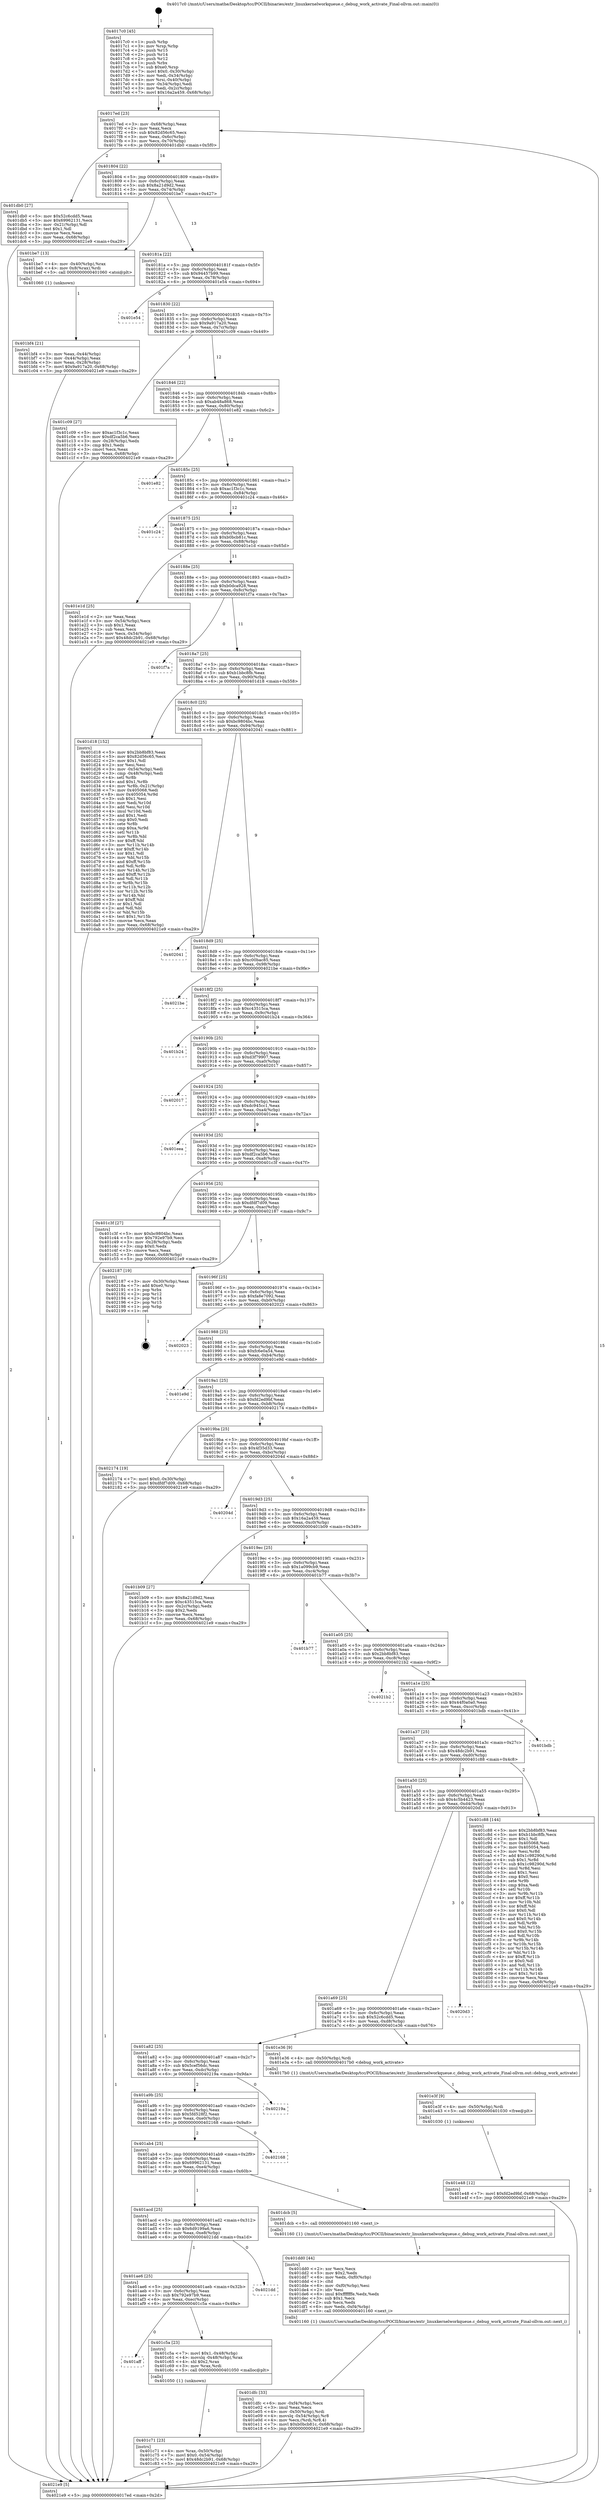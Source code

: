 digraph "0x4017c0" {
  label = "0x4017c0 (/mnt/c/Users/mathe/Desktop/tcc/POCII/binaries/extr_linuxkernelworkqueue.c_debug_work_activate_Final-ollvm.out::main(0))"
  labelloc = "t"
  node[shape=record]

  Entry [label="",width=0.3,height=0.3,shape=circle,fillcolor=black,style=filled]
  "0x4017ed" [label="{
     0x4017ed [23]\l
     | [instrs]\l
     &nbsp;&nbsp;0x4017ed \<+3\>: mov -0x68(%rbp),%eax\l
     &nbsp;&nbsp;0x4017f0 \<+2\>: mov %eax,%ecx\l
     &nbsp;&nbsp;0x4017f2 \<+6\>: sub $0x82d56c65,%ecx\l
     &nbsp;&nbsp;0x4017f8 \<+3\>: mov %eax,-0x6c(%rbp)\l
     &nbsp;&nbsp;0x4017fb \<+3\>: mov %ecx,-0x70(%rbp)\l
     &nbsp;&nbsp;0x4017fe \<+6\>: je 0000000000401db0 \<main+0x5f0\>\l
  }"]
  "0x401db0" [label="{
     0x401db0 [27]\l
     | [instrs]\l
     &nbsp;&nbsp;0x401db0 \<+5\>: mov $0x52c6cdd5,%eax\l
     &nbsp;&nbsp;0x401db5 \<+5\>: mov $0x69962131,%ecx\l
     &nbsp;&nbsp;0x401dba \<+3\>: mov -0x21(%rbp),%dl\l
     &nbsp;&nbsp;0x401dbd \<+3\>: test $0x1,%dl\l
     &nbsp;&nbsp;0x401dc0 \<+3\>: cmovne %ecx,%eax\l
     &nbsp;&nbsp;0x401dc3 \<+3\>: mov %eax,-0x68(%rbp)\l
     &nbsp;&nbsp;0x401dc6 \<+5\>: jmp 00000000004021e9 \<main+0xa29\>\l
  }"]
  "0x401804" [label="{
     0x401804 [22]\l
     | [instrs]\l
     &nbsp;&nbsp;0x401804 \<+5\>: jmp 0000000000401809 \<main+0x49\>\l
     &nbsp;&nbsp;0x401809 \<+3\>: mov -0x6c(%rbp),%eax\l
     &nbsp;&nbsp;0x40180c \<+5\>: sub $0x8a21d9d2,%eax\l
     &nbsp;&nbsp;0x401811 \<+3\>: mov %eax,-0x74(%rbp)\l
     &nbsp;&nbsp;0x401814 \<+6\>: je 0000000000401be7 \<main+0x427\>\l
  }"]
  Exit [label="",width=0.3,height=0.3,shape=circle,fillcolor=black,style=filled,peripheries=2]
  "0x401be7" [label="{
     0x401be7 [13]\l
     | [instrs]\l
     &nbsp;&nbsp;0x401be7 \<+4\>: mov -0x40(%rbp),%rax\l
     &nbsp;&nbsp;0x401beb \<+4\>: mov 0x8(%rax),%rdi\l
     &nbsp;&nbsp;0x401bef \<+5\>: call 0000000000401060 \<atoi@plt\>\l
     | [calls]\l
     &nbsp;&nbsp;0x401060 \{1\} (unknown)\l
  }"]
  "0x40181a" [label="{
     0x40181a [22]\l
     | [instrs]\l
     &nbsp;&nbsp;0x40181a \<+5\>: jmp 000000000040181f \<main+0x5f\>\l
     &nbsp;&nbsp;0x40181f \<+3\>: mov -0x6c(%rbp),%eax\l
     &nbsp;&nbsp;0x401822 \<+5\>: sub $0x94457b99,%eax\l
     &nbsp;&nbsp;0x401827 \<+3\>: mov %eax,-0x78(%rbp)\l
     &nbsp;&nbsp;0x40182a \<+6\>: je 0000000000401e54 \<main+0x694\>\l
  }"]
  "0x401e48" [label="{
     0x401e48 [12]\l
     | [instrs]\l
     &nbsp;&nbsp;0x401e48 \<+7\>: movl $0xfd2ed9bf,-0x68(%rbp)\l
     &nbsp;&nbsp;0x401e4f \<+5\>: jmp 00000000004021e9 \<main+0xa29\>\l
  }"]
  "0x401e54" [label="{
     0x401e54\l
  }", style=dashed]
  "0x401830" [label="{
     0x401830 [22]\l
     | [instrs]\l
     &nbsp;&nbsp;0x401830 \<+5\>: jmp 0000000000401835 \<main+0x75\>\l
     &nbsp;&nbsp;0x401835 \<+3\>: mov -0x6c(%rbp),%eax\l
     &nbsp;&nbsp;0x401838 \<+5\>: sub $0x9a917a20,%eax\l
     &nbsp;&nbsp;0x40183d \<+3\>: mov %eax,-0x7c(%rbp)\l
     &nbsp;&nbsp;0x401840 \<+6\>: je 0000000000401c09 \<main+0x449\>\l
  }"]
  "0x401e3f" [label="{
     0x401e3f [9]\l
     | [instrs]\l
     &nbsp;&nbsp;0x401e3f \<+4\>: mov -0x50(%rbp),%rdi\l
     &nbsp;&nbsp;0x401e43 \<+5\>: call 0000000000401030 \<free@plt\>\l
     | [calls]\l
     &nbsp;&nbsp;0x401030 \{1\} (unknown)\l
  }"]
  "0x401c09" [label="{
     0x401c09 [27]\l
     | [instrs]\l
     &nbsp;&nbsp;0x401c09 \<+5\>: mov $0xac1f3c1c,%eax\l
     &nbsp;&nbsp;0x401c0e \<+5\>: mov $0xdf2ca5b6,%ecx\l
     &nbsp;&nbsp;0x401c13 \<+3\>: mov -0x28(%rbp),%edx\l
     &nbsp;&nbsp;0x401c16 \<+3\>: cmp $0x1,%edx\l
     &nbsp;&nbsp;0x401c19 \<+3\>: cmovl %ecx,%eax\l
     &nbsp;&nbsp;0x401c1c \<+3\>: mov %eax,-0x68(%rbp)\l
     &nbsp;&nbsp;0x401c1f \<+5\>: jmp 00000000004021e9 \<main+0xa29\>\l
  }"]
  "0x401846" [label="{
     0x401846 [22]\l
     | [instrs]\l
     &nbsp;&nbsp;0x401846 \<+5\>: jmp 000000000040184b \<main+0x8b\>\l
     &nbsp;&nbsp;0x40184b \<+3\>: mov -0x6c(%rbp),%eax\l
     &nbsp;&nbsp;0x40184e \<+5\>: sub $0xab48a868,%eax\l
     &nbsp;&nbsp;0x401853 \<+3\>: mov %eax,-0x80(%rbp)\l
     &nbsp;&nbsp;0x401856 \<+6\>: je 0000000000401e82 \<main+0x6c2\>\l
  }"]
  "0x401dfc" [label="{
     0x401dfc [33]\l
     | [instrs]\l
     &nbsp;&nbsp;0x401dfc \<+6\>: mov -0xf4(%rbp),%ecx\l
     &nbsp;&nbsp;0x401e02 \<+3\>: imul %eax,%ecx\l
     &nbsp;&nbsp;0x401e05 \<+4\>: mov -0x50(%rbp),%rdi\l
     &nbsp;&nbsp;0x401e09 \<+4\>: movslq -0x54(%rbp),%r8\l
     &nbsp;&nbsp;0x401e0d \<+4\>: mov %ecx,(%rdi,%r8,4)\l
     &nbsp;&nbsp;0x401e11 \<+7\>: movl $0xb0bcb81c,-0x68(%rbp)\l
     &nbsp;&nbsp;0x401e18 \<+5\>: jmp 00000000004021e9 \<main+0xa29\>\l
  }"]
  "0x401e82" [label="{
     0x401e82\l
  }", style=dashed]
  "0x40185c" [label="{
     0x40185c [25]\l
     | [instrs]\l
     &nbsp;&nbsp;0x40185c \<+5\>: jmp 0000000000401861 \<main+0xa1\>\l
     &nbsp;&nbsp;0x401861 \<+3\>: mov -0x6c(%rbp),%eax\l
     &nbsp;&nbsp;0x401864 \<+5\>: sub $0xac1f3c1c,%eax\l
     &nbsp;&nbsp;0x401869 \<+6\>: mov %eax,-0x84(%rbp)\l
     &nbsp;&nbsp;0x40186f \<+6\>: je 0000000000401c24 \<main+0x464\>\l
  }"]
  "0x401dd0" [label="{
     0x401dd0 [44]\l
     | [instrs]\l
     &nbsp;&nbsp;0x401dd0 \<+2\>: xor %ecx,%ecx\l
     &nbsp;&nbsp;0x401dd2 \<+5\>: mov $0x2,%edx\l
     &nbsp;&nbsp;0x401dd7 \<+6\>: mov %edx,-0xf0(%rbp)\l
     &nbsp;&nbsp;0x401ddd \<+1\>: cltd\l
     &nbsp;&nbsp;0x401dde \<+6\>: mov -0xf0(%rbp),%esi\l
     &nbsp;&nbsp;0x401de4 \<+2\>: idiv %esi\l
     &nbsp;&nbsp;0x401de6 \<+6\>: imul $0xfffffffe,%edx,%edx\l
     &nbsp;&nbsp;0x401dec \<+3\>: sub $0x1,%ecx\l
     &nbsp;&nbsp;0x401def \<+2\>: sub %ecx,%edx\l
     &nbsp;&nbsp;0x401df1 \<+6\>: mov %edx,-0xf4(%rbp)\l
     &nbsp;&nbsp;0x401df7 \<+5\>: call 0000000000401160 \<next_i\>\l
     | [calls]\l
     &nbsp;&nbsp;0x401160 \{1\} (/mnt/c/Users/mathe/Desktop/tcc/POCII/binaries/extr_linuxkernelworkqueue.c_debug_work_activate_Final-ollvm.out::next_i)\l
  }"]
  "0x401c24" [label="{
     0x401c24\l
  }", style=dashed]
  "0x401875" [label="{
     0x401875 [25]\l
     | [instrs]\l
     &nbsp;&nbsp;0x401875 \<+5\>: jmp 000000000040187a \<main+0xba\>\l
     &nbsp;&nbsp;0x40187a \<+3\>: mov -0x6c(%rbp),%eax\l
     &nbsp;&nbsp;0x40187d \<+5\>: sub $0xb0bcb81c,%eax\l
     &nbsp;&nbsp;0x401882 \<+6\>: mov %eax,-0x88(%rbp)\l
     &nbsp;&nbsp;0x401888 \<+6\>: je 0000000000401e1d \<main+0x65d\>\l
  }"]
  "0x401c71" [label="{
     0x401c71 [23]\l
     | [instrs]\l
     &nbsp;&nbsp;0x401c71 \<+4\>: mov %rax,-0x50(%rbp)\l
     &nbsp;&nbsp;0x401c75 \<+7\>: movl $0x0,-0x54(%rbp)\l
     &nbsp;&nbsp;0x401c7c \<+7\>: movl $0x48dc2b91,-0x68(%rbp)\l
     &nbsp;&nbsp;0x401c83 \<+5\>: jmp 00000000004021e9 \<main+0xa29\>\l
  }"]
  "0x401e1d" [label="{
     0x401e1d [25]\l
     | [instrs]\l
     &nbsp;&nbsp;0x401e1d \<+2\>: xor %eax,%eax\l
     &nbsp;&nbsp;0x401e1f \<+3\>: mov -0x54(%rbp),%ecx\l
     &nbsp;&nbsp;0x401e22 \<+3\>: sub $0x1,%eax\l
     &nbsp;&nbsp;0x401e25 \<+2\>: sub %eax,%ecx\l
     &nbsp;&nbsp;0x401e27 \<+3\>: mov %ecx,-0x54(%rbp)\l
     &nbsp;&nbsp;0x401e2a \<+7\>: movl $0x48dc2b91,-0x68(%rbp)\l
     &nbsp;&nbsp;0x401e31 \<+5\>: jmp 00000000004021e9 \<main+0xa29\>\l
  }"]
  "0x40188e" [label="{
     0x40188e [25]\l
     | [instrs]\l
     &nbsp;&nbsp;0x40188e \<+5\>: jmp 0000000000401893 \<main+0xd3\>\l
     &nbsp;&nbsp;0x401893 \<+3\>: mov -0x6c(%rbp),%eax\l
     &nbsp;&nbsp;0x401896 \<+5\>: sub $0xb0dca928,%eax\l
     &nbsp;&nbsp;0x40189b \<+6\>: mov %eax,-0x8c(%rbp)\l
     &nbsp;&nbsp;0x4018a1 \<+6\>: je 0000000000401f7a \<main+0x7ba\>\l
  }"]
  "0x401aff" [label="{
     0x401aff\l
  }", style=dashed]
  "0x401f7a" [label="{
     0x401f7a\l
  }", style=dashed]
  "0x4018a7" [label="{
     0x4018a7 [25]\l
     | [instrs]\l
     &nbsp;&nbsp;0x4018a7 \<+5\>: jmp 00000000004018ac \<main+0xec\>\l
     &nbsp;&nbsp;0x4018ac \<+3\>: mov -0x6c(%rbp),%eax\l
     &nbsp;&nbsp;0x4018af \<+5\>: sub $0xb1bbc8fb,%eax\l
     &nbsp;&nbsp;0x4018b4 \<+6\>: mov %eax,-0x90(%rbp)\l
     &nbsp;&nbsp;0x4018ba \<+6\>: je 0000000000401d18 \<main+0x558\>\l
  }"]
  "0x401c5a" [label="{
     0x401c5a [23]\l
     | [instrs]\l
     &nbsp;&nbsp;0x401c5a \<+7\>: movl $0x1,-0x48(%rbp)\l
     &nbsp;&nbsp;0x401c61 \<+4\>: movslq -0x48(%rbp),%rax\l
     &nbsp;&nbsp;0x401c65 \<+4\>: shl $0x2,%rax\l
     &nbsp;&nbsp;0x401c69 \<+3\>: mov %rax,%rdi\l
     &nbsp;&nbsp;0x401c6c \<+5\>: call 0000000000401050 \<malloc@plt\>\l
     | [calls]\l
     &nbsp;&nbsp;0x401050 \{1\} (unknown)\l
  }"]
  "0x401d18" [label="{
     0x401d18 [152]\l
     | [instrs]\l
     &nbsp;&nbsp;0x401d18 \<+5\>: mov $0x2bb8bf83,%eax\l
     &nbsp;&nbsp;0x401d1d \<+5\>: mov $0x82d56c65,%ecx\l
     &nbsp;&nbsp;0x401d22 \<+2\>: mov $0x1,%dl\l
     &nbsp;&nbsp;0x401d24 \<+2\>: xor %esi,%esi\l
     &nbsp;&nbsp;0x401d26 \<+3\>: mov -0x54(%rbp),%edi\l
     &nbsp;&nbsp;0x401d29 \<+3\>: cmp -0x48(%rbp),%edi\l
     &nbsp;&nbsp;0x401d2c \<+4\>: setl %r8b\l
     &nbsp;&nbsp;0x401d30 \<+4\>: and $0x1,%r8b\l
     &nbsp;&nbsp;0x401d34 \<+4\>: mov %r8b,-0x21(%rbp)\l
     &nbsp;&nbsp;0x401d38 \<+7\>: mov 0x405068,%edi\l
     &nbsp;&nbsp;0x401d3f \<+8\>: mov 0x405054,%r9d\l
     &nbsp;&nbsp;0x401d47 \<+3\>: sub $0x1,%esi\l
     &nbsp;&nbsp;0x401d4a \<+3\>: mov %edi,%r10d\l
     &nbsp;&nbsp;0x401d4d \<+3\>: add %esi,%r10d\l
     &nbsp;&nbsp;0x401d50 \<+4\>: imul %r10d,%edi\l
     &nbsp;&nbsp;0x401d54 \<+3\>: and $0x1,%edi\l
     &nbsp;&nbsp;0x401d57 \<+3\>: cmp $0x0,%edi\l
     &nbsp;&nbsp;0x401d5a \<+4\>: sete %r8b\l
     &nbsp;&nbsp;0x401d5e \<+4\>: cmp $0xa,%r9d\l
     &nbsp;&nbsp;0x401d62 \<+4\>: setl %r11b\l
     &nbsp;&nbsp;0x401d66 \<+3\>: mov %r8b,%bl\l
     &nbsp;&nbsp;0x401d69 \<+3\>: xor $0xff,%bl\l
     &nbsp;&nbsp;0x401d6c \<+3\>: mov %r11b,%r14b\l
     &nbsp;&nbsp;0x401d6f \<+4\>: xor $0xff,%r14b\l
     &nbsp;&nbsp;0x401d73 \<+3\>: xor $0x1,%dl\l
     &nbsp;&nbsp;0x401d76 \<+3\>: mov %bl,%r15b\l
     &nbsp;&nbsp;0x401d79 \<+4\>: and $0xff,%r15b\l
     &nbsp;&nbsp;0x401d7d \<+3\>: and %dl,%r8b\l
     &nbsp;&nbsp;0x401d80 \<+3\>: mov %r14b,%r12b\l
     &nbsp;&nbsp;0x401d83 \<+4\>: and $0xff,%r12b\l
     &nbsp;&nbsp;0x401d87 \<+3\>: and %dl,%r11b\l
     &nbsp;&nbsp;0x401d8a \<+3\>: or %r8b,%r15b\l
     &nbsp;&nbsp;0x401d8d \<+3\>: or %r11b,%r12b\l
     &nbsp;&nbsp;0x401d90 \<+3\>: xor %r12b,%r15b\l
     &nbsp;&nbsp;0x401d93 \<+3\>: or %r14b,%bl\l
     &nbsp;&nbsp;0x401d96 \<+3\>: xor $0xff,%bl\l
     &nbsp;&nbsp;0x401d99 \<+3\>: or $0x1,%dl\l
     &nbsp;&nbsp;0x401d9c \<+2\>: and %dl,%bl\l
     &nbsp;&nbsp;0x401d9e \<+3\>: or %bl,%r15b\l
     &nbsp;&nbsp;0x401da1 \<+4\>: test $0x1,%r15b\l
     &nbsp;&nbsp;0x401da5 \<+3\>: cmovne %ecx,%eax\l
     &nbsp;&nbsp;0x401da8 \<+3\>: mov %eax,-0x68(%rbp)\l
     &nbsp;&nbsp;0x401dab \<+5\>: jmp 00000000004021e9 \<main+0xa29\>\l
  }"]
  "0x4018c0" [label="{
     0x4018c0 [25]\l
     | [instrs]\l
     &nbsp;&nbsp;0x4018c0 \<+5\>: jmp 00000000004018c5 \<main+0x105\>\l
     &nbsp;&nbsp;0x4018c5 \<+3\>: mov -0x6c(%rbp),%eax\l
     &nbsp;&nbsp;0x4018c8 \<+5\>: sub $0xbc9804bc,%eax\l
     &nbsp;&nbsp;0x4018cd \<+6\>: mov %eax,-0x94(%rbp)\l
     &nbsp;&nbsp;0x4018d3 \<+6\>: je 0000000000402041 \<main+0x881\>\l
  }"]
  "0x401ae6" [label="{
     0x401ae6 [25]\l
     | [instrs]\l
     &nbsp;&nbsp;0x401ae6 \<+5\>: jmp 0000000000401aeb \<main+0x32b\>\l
     &nbsp;&nbsp;0x401aeb \<+3\>: mov -0x6c(%rbp),%eax\l
     &nbsp;&nbsp;0x401aee \<+5\>: sub $0x792e97b9,%eax\l
     &nbsp;&nbsp;0x401af3 \<+6\>: mov %eax,-0xec(%rbp)\l
     &nbsp;&nbsp;0x401af9 \<+6\>: je 0000000000401c5a \<main+0x49a\>\l
  }"]
  "0x402041" [label="{
     0x402041\l
  }", style=dashed]
  "0x4018d9" [label="{
     0x4018d9 [25]\l
     | [instrs]\l
     &nbsp;&nbsp;0x4018d9 \<+5\>: jmp 00000000004018de \<main+0x11e\>\l
     &nbsp;&nbsp;0x4018de \<+3\>: mov -0x6c(%rbp),%eax\l
     &nbsp;&nbsp;0x4018e1 \<+5\>: sub $0xc00bac85,%eax\l
     &nbsp;&nbsp;0x4018e6 \<+6\>: mov %eax,-0x98(%rbp)\l
     &nbsp;&nbsp;0x4018ec \<+6\>: je 00000000004021be \<main+0x9fe\>\l
  }"]
  "0x4021dd" [label="{
     0x4021dd\l
  }", style=dashed]
  "0x4021be" [label="{
     0x4021be\l
  }", style=dashed]
  "0x4018f2" [label="{
     0x4018f2 [25]\l
     | [instrs]\l
     &nbsp;&nbsp;0x4018f2 \<+5\>: jmp 00000000004018f7 \<main+0x137\>\l
     &nbsp;&nbsp;0x4018f7 \<+3\>: mov -0x6c(%rbp),%eax\l
     &nbsp;&nbsp;0x4018fa \<+5\>: sub $0xc43515ca,%eax\l
     &nbsp;&nbsp;0x4018ff \<+6\>: mov %eax,-0x9c(%rbp)\l
     &nbsp;&nbsp;0x401905 \<+6\>: je 0000000000401b24 \<main+0x364\>\l
  }"]
  "0x401acd" [label="{
     0x401acd [25]\l
     | [instrs]\l
     &nbsp;&nbsp;0x401acd \<+5\>: jmp 0000000000401ad2 \<main+0x312\>\l
     &nbsp;&nbsp;0x401ad2 \<+3\>: mov -0x6c(%rbp),%eax\l
     &nbsp;&nbsp;0x401ad5 \<+5\>: sub $0x6d9199a6,%eax\l
     &nbsp;&nbsp;0x401ada \<+6\>: mov %eax,-0xe8(%rbp)\l
     &nbsp;&nbsp;0x401ae0 \<+6\>: je 00000000004021dd \<main+0xa1d\>\l
  }"]
  "0x401b24" [label="{
     0x401b24\l
  }", style=dashed]
  "0x40190b" [label="{
     0x40190b [25]\l
     | [instrs]\l
     &nbsp;&nbsp;0x40190b \<+5\>: jmp 0000000000401910 \<main+0x150\>\l
     &nbsp;&nbsp;0x401910 \<+3\>: mov -0x6c(%rbp),%eax\l
     &nbsp;&nbsp;0x401913 \<+5\>: sub $0xd3f79907,%eax\l
     &nbsp;&nbsp;0x401918 \<+6\>: mov %eax,-0xa0(%rbp)\l
     &nbsp;&nbsp;0x40191e \<+6\>: je 0000000000402017 \<main+0x857\>\l
  }"]
  "0x401dcb" [label="{
     0x401dcb [5]\l
     | [instrs]\l
     &nbsp;&nbsp;0x401dcb \<+5\>: call 0000000000401160 \<next_i\>\l
     | [calls]\l
     &nbsp;&nbsp;0x401160 \{1\} (/mnt/c/Users/mathe/Desktop/tcc/POCII/binaries/extr_linuxkernelworkqueue.c_debug_work_activate_Final-ollvm.out::next_i)\l
  }"]
  "0x402017" [label="{
     0x402017\l
  }", style=dashed]
  "0x401924" [label="{
     0x401924 [25]\l
     | [instrs]\l
     &nbsp;&nbsp;0x401924 \<+5\>: jmp 0000000000401929 \<main+0x169\>\l
     &nbsp;&nbsp;0x401929 \<+3\>: mov -0x6c(%rbp),%eax\l
     &nbsp;&nbsp;0x40192c \<+5\>: sub $0xdc945cc1,%eax\l
     &nbsp;&nbsp;0x401931 \<+6\>: mov %eax,-0xa4(%rbp)\l
     &nbsp;&nbsp;0x401937 \<+6\>: je 0000000000401eea \<main+0x72a\>\l
  }"]
  "0x401ab4" [label="{
     0x401ab4 [25]\l
     | [instrs]\l
     &nbsp;&nbsp;0x401ab4 \<+5\>: jmp 0000000000401ab9 \<main+0x2f9\>\l
     &nbsp;&nbsp;0x401ab9 \<+3\>: mov -0x6c(%rbp),%eax\l
     &nbsp;&nbsp;0x401abc \<+5\>: sub $0x69962131,%eax\l
     &nbsp;&nbsp;0x401ac1 \<+6\>: mov %eax,-0xe4(%rbp)\l
     &nbsp;&nbsp;0x401ac7 \<+6\>: je 0000000000401dcb \<main+0x60b\>\l
  }"]
  "0x401eea" [label="{
     0x401eea\l
  }", style=dashed]
  "0x40193d" [label="{
     0x40193d [25]\l
     | [instrs]\l
     &nbsp;&nbsp;0x40193d \<+5\>: jmp 0000000000401942 \<main+0x182\>\l
     &nbsp;&nbsp;0x401942 \<+3\>: mov -0x6c(%rbp),%eax\l
     &nbsp;&nbsp;0x401945 \<+5\>: sub $0xdf2ca5b6,%eax\l
     &nbsp;&nbsp;0x40194a \<+6\>: mov %eax,-0xa8(%rbp)\l
     &nbsp;&nbsp;0x401950 \<+6\>: je 0000000000401c3f \<main+0x47f\>\l
  }"]
  "0x402168" [label="{
     0x402168\l
  }", style=dashed]
  "0x401c3f" [label="{
     0x401c3f [27]\l
     | [instrs]\l
     &nbsp;&nbsp;0x401c3f \<+5\>: mov $0xbc9804bc,%eax\l
     &nbsp;&nbsp;0x401c44 \<+5\>: mov $0x792e97b9,%ecx\l
     &nbsp;&nbsp;0x401c49 \<+3\>: mov -0x28(%rbp),%edx\l
     &nbsp;&nbsp;0x401c4c \<+3\>: cmp $0x0,%edx\l
     &nbsp;&nbsp;0x401c4f \<+3\>: cmove %ecx,%eax\l
     &nbsp;&nbsp;0x401c52 \<+3\>: mov %eax,-0x68(%rbp)\l
     &nbsp;&nbsp;0x401c55 \<+5\>: jmp 00000000004021e9 \<main+0xa29\>\l
  }"]
  "0x401956" [label="{
     0x401956 [25]\l
     | [instrs]\l
     &nbsp;&nbsp;0x401956 \<+5\>: jmp 000000000040195b \<main+0x19b\>\l
     &nbsp;&nbsp;0x40195b \<+3\>: mov -0x6c(%rbp),%eax\l
     &nbsp;&nbsp;0x40195e \<+5\>: sub $0xdfdf7d09,%eax\l
     &nbsp;&nbsp;0x401963 \<+6\>: mov %eax,-0xac(%rbp)\l
     &nbsp;&nbsp;0x401969 \<+6\>: je 0000000000402187 \<main+0x9c7\>\l
  }"]
  "0x401a9b" [label="{
     0x401a9b [25]\l
     | [instrs]\l
     &nbsp;&nbsp;0x401a9b \<+5\>: jmp 0000000000401aa0 \<main+0x2e0\>\l
     &nbsp;&nbsp;0x401aa0 \<+3\>: mov -0x6c(%rbp),%eax\l
     &nbsp;&nbsp;0x401aa3 \<+5\>: sub $0x5fd528f2,%eax\l
     &nbsp;&nbsp;0x401aa8 \<+6\>: mov %eax,-0xe0(%rbp)\l
     &nbsp;&nbsp;0x401aae \<+6\>: je 0000000000402168 \<main+0x9a8\>\l
  }"]
  "0x402187" [label="{
     0x402187 [19]\l
     | [instrs]\l
     &nbsp;&nbsp;0x402187 \<+3\>: mov -0x30(%rbp),%eax\l
     &nbsp;&nbsp;0x40218a \<+7\>: add $0xe0,%rsp\l
     &nbsp;&nbsp;0x402191 \<+1\>: pop %rbx\l
     &nbsp;&nbsp;0x402192 \<+2\>: pop %r12\l
     &nbsp;&nbsp;0x402194 \<+2\>: pop %r14\l
     &nbsp;&nbsp;0x402196 \<+2\>: pop %r15\l
     &nbsp;&nbsp;0x402198 \<+1\>: pop %rbp\l
     &nbsp;&nbsp;0x402199 \<+1\>: ret\l
  }"]
  "0x40196f" [label="{
     0x40196f [25]\l
     | [instrs]\l
     &nbsp;&nbsp;0x40196f \<+5\>: jmp 0000000000401974 \<main+0x1b4\>\l
     &nbsp;&nbsp;0x401974 \<+3\>: mov -0x6c(%rbp),%eax\l
     &nbsp;&nbsp;0x401977 \<+5\>: sub $0xfa8e7092,%eax\l
     &nbsp;&nbsp;0x40197c \<+6\>: mov %eax,-0xb0(%rbp)\l
     &nbsp;&nbsp;0x401982 \<+6\>: je 0000000000402023 \<main+0x863\>\l
  }"]
  "0x40219a" [label="{
     0x40219a\l
  }", style=dashed]
  "0x402023" [label="{
     0x402023\l
  }", style=dashed]
  "0x401988" [label="{
     0x401988 [25]\l
     | [instrs]\l
     &nbsp;&nbsp;0x401988 \<+5\>: jmp 000000000040198d \<main+0x1cd\>\l
     &nbsp;&nbsp;0x40198d \<+3\>: mov -0x6c(%rbp),%eax\l
     &nbsp;&nbsp;0x401990 \<+5\>: sub $0xfc6e0a54,%eax\l
     &nbsp;&nbsp;0x401995 \<+6\>: mov %eax,-0xb4(%rbp)\l
     &nbsp;&nbsp;0x40199b \<+6\>: je 0000000000401e9d \<main+0x6dd\>\l
  }"]
  "0x401a82" [label="{
     0x401a82 [25]\l
     | [instrs]\l
     &nbsp;&nbsp;0x401a82 \<+5\>: jmp 0000000000401a87 \<main+0x2c7\>\l
     &nbsp;&nbsp;0x401a87 \<+3\>: mov -0x6c(%rbp),%eax\l
     &nbsp;&nbsp;0x401a8a \<+5\>: sub $0x5cef56dc,%eax\l
     &nbsp;&nbsp;0x401a8f \<+6\>: mov %eax,-0xdc(%rbp)\l
     &nbsp;&nbsp;0x401a95 \<+6\>: je 000000000040219a \<main+0x9da\>\l
  }"]
  "0x401e9d" [label="{
     0x401e9d\l
  }", style=dashed]
  "0x4019a1" [label="{
     0x4019a1 [25]\l
     | [instrs]\l
     &nbsp;&nbsp;0x4019a1 \<+5\>: jmp 00000000004019a6 \<main+0x1e6\>\l
     &nbsp;&nbsp;0x4019a6 \<+3\>: mov -0x6c(%rbp),%eax\l
     &nbsp;&nbsp;0x4019a9 \<+5\>: sub $0xfd2ed9bf,%eax\l
     &nbsp;&nbsp;0x4019ae \<+6\>: mov %eax,-0xb8(%rbp)\l
     &nbsp;&nbsp;0x4019b4 \<+6\>: je 0000000000402174 \<main+0x9b4\>\l
  }"]
  "0x401e36" [label="{
     0x401e36 [9]\l
     | [instrs]\l
     &nbsp;&nbsp;0x401e36 \<+4\>: mov -0x50(%rbp),%rdi\l
     &nbsp;&nbsp;0x401e3a \<+5\>: call 00000000004017b0 \<debug_work_activate\>\l
     | [calls]\l
     &nbsp;&nbsp;0x4017b0 \{1\} (/mnt/c/Users/mathe/Desktop/tcc/POCII/binaries/extr_linuxkernelworkqueue.c_debug_work_activate_Final-ollvm.out::debug_work_activate)\l
  }"]
  "0x402174" [label="{
     0x402174 [19]\l
     | [instrs]\l
     &nbsp;&nbsp;0x402174 \<+7\>: movl $0x0,-0x30(%rbp)\l
     &nbsp;&nbsp;0x40217b \<+7\>: movl $0xdfdf7d09,-0x68(%rbp)\l
     &nbsp;&nbsp;0x402182 \<+5\>: jmp 00000000004021e9 \<main+0xa29\>\l
  }"]
  "0x4019ba" [label="{
     0x4019ba [25]\l
     | [instrs]\l
     &nbsp;&nbsp;0x4019ba \<+5\>: jmp 00000000004019bf \<main+0x1ff\>\l
     &nbsp;&nbsp;0x4019bf \<+3\>: mov -0x6c(%rbp),%eax\l
     &nbsp;&nbsp;0x4019c2 \<+5\>: sub $0x4f35d33,%eax\l
     &nbsp;&nbsp;0x4019c7 \<+6\>: mov %eax,-0xbc(%rbp)\l
     &nbsp;&nbsp;0x4019cd \<+6\>: je 000000000040204d \<main+0x88d\>\l
  }"]
  "0x401a69" [label="{
     0x401a69 [25]\l
     | [instrs]\l
     &nbsp;&nbsp;0x401a69 \<+5\>: jmp 0000000000401a6e \<main+0x2ae\>\l
     &nbsp;&nbsp;0x401a6e \<+3\>: mov -0x6c(%rbp),%eax\l
     &nbsp;&nbsp;0x401a71 \<+5\>: sub $0x52c6cdd5,%eax\l
     &nbsp;&nbsp;0x401a76 \<+6\>: mov %eax,-0xd8(%rbp)\l
     &nbsp;&nbsp;0x401a7c \<+6\>: je 0000000000401e36 \<main+0x676\>\l
  }"]
  "0x40204d" [label="{
     0x40204d\l
  }", style=dashed]
  "0x4019d3" [label="{
     0x4019d3 [25]\l
     | [instrs]\l
     &nbsp;&nbsp;0x4019d3 \<+5\>: jmp 00000000004019d8 \<main+0x218\>\l
     &nbsp;&nbsp;0x4019d8 \<+3\>: mov -0x6c(%rbp),%eax\l
     &nbsp;&nbsp;0x4019db \<+5\>: sub $0x16a2a459,%eax\l
     &nbsp;&nbsp;0x4019e0 \<+6\>: mov %eax,-0xc0(%rbp)\l
     &nbsp;&nbsp;0x4019e6 \<+6\>: je 0000000000401b09 \<main+0x349\>\l
  }"]
  "0x4020d3" [label="{
     0x4020d3\l
  }", style=dashed]
  "0x401b09" [label="{
     0x401b09 [27]\l
     | [instrs]\l
     &nbsp;&nbsp;0x401b09 \<+5\>: mov $0x8a21d9d2,%eax\l
     &nbsp;&nbsp;0x401b0e \<+5\>: mov $0xc43515ca,%ecx\l
     &nbsp;&nbsp;0x401b13 \<+3\>: mov -0x2c(%rbp),%edx\l
     &nbsp;&nbsp;0x401b16 \<+3\>: cmp $0x2,%edx\l
     &nbsp;&nbsp;0x401b19 \<+3\>: cmovne %ecx,%eax\l
     &nbsp;&nbsp;0x401b1c \<+3\>: mov %eax,-0x68(%rbp)\l
     &nbsp;&nbsp;0x401b1f \<+5\>: jmp 00000000004021e9 \<main+0xa29\>\l
  }"]
  "0x4019ec" [label="{
     0x4019ec [25]\l
     | [instrs]\l
     &nbsp;&nbsp;0x4019ec \<+5\>: jmp 00000000004019f1 \<main+0x231\>\l
     &nbsp;&nbsp;0x4019f1 \<+3\>: mov -0x6c(%rbp),%eax\l
     &nbsp;&nbsp;0x4019f4 \<+5\>: sub $0x1a099cb9,%eax\l
     &nbsp;&nbsp;0x4019f9 \<+6\>: mov %eax,-0xc4(%rbp)\l
     &nbsp;&nbsp;0x4019ff \<+6\>: je 0000000000401b77 \<main+0x3b7\>\l
  }"]
  "0x4021e9" [label="{
     0x4021e9 [5]\l
     | [instrs]\l
     &nbsp;&nbsp;0x4021e9 \<+5\>: jmp 00000000004017ed \<main+0x2d\>\l
  }"]
  "0x4017c0" [label="{
     0x4017c0 [45]\l
     | [instrs]\l
     &nbsp;&nbsp;0x4017c0 \<+1\>: push %rbp\l
     &nbsp;&nbsp;0x4017c1 \<+3\>: mov %rsp,%rbp\l
     &nbsp;&nbsp;0x4017c4 \<+2\>: push %r15\l
     &nbsp;&nbsp;0x4017c6 \<+2\>: push %r14\l
     &nbsp;&nbsp;0x4017c8 \<+2\>: push %r12\l
     &nbsp;&nbsp;0x4017ca \<+1\>: push %rbx\l
     &nbsp;&nbsp;0x4017cb \<+7\>: sub $0xe0,%rsp\l
     &nbsp;&nbsp;0x4017d2 \<+7\>: movl $0x0,-0x30(%rbp)\l
     &nbsp;&nbsp;0x4017d9 \<+3\>: mov %edi,-0x34(%rbp)\l
     &nbsp;&nbsp;0x4017dc \<+4\>: mov %rsi,-0x40(%rbp)\l
     &nbsp;&nbsp;0x4017e0 \<+3\>: mov -0x34(%rbp),%edi\l
     &nbsp;&nbsp;0x4017e3 \<+3\>: mov %edi,-0x2c(%rbp)\l
     &nbsp;&nbsp;0x4017e6 \<+7\>: movl $0x16a2a459,-0x68(%rbp)\l
  }"]
  "0x401bf4" [label="{
     0x401bf4 [21]\l
     | [instrs]\l
     &nbsp;&nbsp;0x401bf4 \<+3\>: mov %eax,-0x44(%rbp)\l
     &nbsp;&nbsp;0x401bf7 \<+3\>: mov -0x44(%rbp),%eax\l
     &nbsp;&nbsp;0x401bfa \<+3\>: mov %eax,-0x28(%rbp)\l
     &nbsp;&nbsp;0x401bfd \<+7\>: movl $0x9a917a20,-0x68(%rbp)\l
     &nbsp;&nbsp;0x401c04 \<+5\>: jmp 00000000004021e9 \<main+0xa29\>\l
  }"]
  "0x401a50" [label="{
     0x401a50 [25]\l
     | [instrs]\l
     &nbsp;&nbsp;0x401a50 \<+5\>: jmp 0000000000401a55 \<main+0x295\>\l
     &nbsp;&nbsp;0x401a55 \<+3\>: mov -0x6c(%rbp),%eax\l
     &nbsp;&nbsp;0x401a58 \<+5\>: sub $0x4c5b4423,%eax\l
     &nbsp;&nbsp;0x401a5d \<+6\>: mov %eax,-0xd4(%rbp)\l
     &nbsp;&nbsp;0x401a63 \<+6\>: je 00000000004020d3 \<main+0x913\>\l
  }"]
  "0x401b77" [label="{
     0x401b77\l
  }", style=dashed]
  "0x401a05" [label="{
     0x401a05 [25]\l
     | [instrs]\l
     &nbsp;&nbsp;0x401a05 \<+5\>: jmp 0000000000401a0a \<main+0x24a\>\l
     &nbsp;&nbsp;0x401a0a \<+3\>: mov -0x6c(%rbp),%eax\l
     &nbsp;&nbsp;0x401a0d \<+5\>: sub $0x2bb8bf83,%eax\l
     &nbsp;&nbsp;0x401a12 \<+6\>: mov %eax,-0xc8(%rbp)\l
     &nbsp;&nbsp;0x401a18 \<+6\>: je 00000000004021b2 \<main+0x9f2\>\l
  }"]
  "0x401c88" [label="{
     0x401c88 [144]\l
     | [instrs]\l
     &nbsp;&nbsp;0x401c88 \<+5\>: mov $0x2bb8bf83,%eax\l
     &nbsp;&nbsp;0x401c8d \<+5\>: mov $0xb1bbc8fb,%ecx\l
     &nbsp;&nbsp;0x401c92 \<+2\>: mov $0x1,%dl\l
     &nbsp;&nbsp;0x401c94 \<+7\>: mov 0x405068,%esi\l
     &nbsp;&nbsp;0x401c9b \<+7\>: mov 0x405054,%edi\l
     &nbsp;&nbsp;0x401ca2 \<+3\>: mov %esi,%r8d\l
     &nbsp;&nbsp;0x401ca5 \<+7\>: add $0x1c98290d,%r8d\l
     &nbsp;&nbsp;0x401cac \<+4\>: sub $0x1,%r8d\l
     &nbsp;&nbsp;0x401cb0 \<+7\>: sub $0x1c98290d,%r8d\l
     &nbsp;&nbsp;0x401cb7 \<+4\>: imul %r8d,%esi\l
     &nbsp;&nbsp;0x401cbb \<+3\>: and $0x1,%esi\l
     &nbsp;&nbsp;0x401cbe \<+3\>: cmp $0x0,%esi\l
     &nbsp;&nbsp;0x401cc1 \<+4\>: sete %r9b\l
     &nbsp;&nbsp;0x401cc5 \<+3\>: cmp $0xa,%edi\l
     &nbsp;&nbsp;0x401cc8 \<+4\>: setl %r10b\l
     &nbsp;&nbsp;0x401ccc \<+3\>: mov %r9b,%r11b\l
     &nbsp;&nbsp;0x401ccf \<+4\>: xor $0xff,%r11b\l
     &nbsp;&nbsp;0x401cd3 \<+3\>: mov %r10b,%bl\l
     &nbsp;&nbsp;0x401cd6 \<+3\>: xor $0xff,%bl\l
     &nbsp;&nbsp;0x401cd9 \<+3\>: xor $0x0,%dl\l
     &nbsp;&nbsp;0x401cdc \<+3\>: mov %r11b,%r14b\l
     &nbsp;&nbsp;0x401cdf \<+4\>: and $0x0,%r14b\l
     &nbsp;&nbsp;0x401ce3 \<+3\>: and %dl,%r9b\l
     &nbsp;&nbsp;0x401ce6 \<+3\>: mov %bl,%r15b\l
     &nbsp;&nbsp;0x401ce9 \<+4\>: and $0x0,%r15b\l
     &nbsp;&nbsp;0x401ced \<+3\>: and %dl,%r10b\l
     &nbsp;&nbsp;0x401cf0 \<+3\>: or %r9b,%r14b\l
     &nbsp;&nbsp;0x401cf3 \<+3\>: or %r10b,%r15b\l
     &nbsp;&nbsp;0x401cf6 \<+3\>: xor %r15b,%r14b\l
     &nbsp;&nbsp;0x401cf9 \<+3\>: or %bl,%r11b\l
     &nbsp;&nbsp;0x401cfc \<+4\>: xor $0xff,%r11b\l
     &nbsp;&nbsp;0x401d00 \<+3\>: or $0x0,%dl\l
     &nbsp;&nbsp;0x401d03 \<+3\>: and %dl,%r11b\l
     &nbsp;&nbsp;0x401d06 \<+3\>: or %r11b,%r14b\l
     &nbsp;&nbsp;0x401d09 \<+4\>: test $0x1,%r14b\l
     &nbsp;&nbsp;0x401d0d \<+3\>: cmovne %ecx,%eax\l
     &nbsp;&nbsp;0x401d10 \<+3\>: mov %eax,-0x68(%rbp)\l
     &nbsp;&nbsp;0x401d13 \<+5\>: jmp 00000000004021e9 \<main+0xa29\>\l
  }"]
  "0x4021b2" [label="{
     0x4021b2\l
  }", style=dashed]
  "0x401a1e" [label="{
     0x401a1e [25]\l
     | [instrs]\l
     &nbsp;&nbsp;0x401a1e \<+5\>: jmp 0000000000401a23 \<main+0x263\>\l
     &nbsp;&nbsp;0x401a23 \<+3\>: mov -0x6c(%rbp),%eax\l
     &nbsp;&nbsp;0x401a26 \<+5\>: sub $0x44f0a0a0,%eax\l
     &nbsp;&nbsp;0x401a2b \<+6\>: mov %eax,-0xcc(%rbp)\l
     &nbsp;&nbsp;0x401a31 \<+6\>: je 0000000000401bdb \<main+0x41b\>\l
  }"]
  "0x401a37" [label="{
     0x401a37 [25]\l
     | [instrs]\l
     &nbsp;&nbsp;0x401a37 \<+5\>: jmp 0000000000401a3c \<main+0x27c\>\l
     &nbsp;&nbsp;0x401a3c \<+3\>: mov -0x6c(%rbp),%eax\l
     &nbsp;&nbsp;0x401a3f \<+5\>: sub $0x48dc2b91,%eax\l
     &nbsp;&nbsp;0x401a44 \<+6\>: mov %eax,-0xd0(%rbp)\l
     &nbsp;&nbsp;0x401a4a \<+6\>: je 0000000000401c88 \<main+0x4c8\>\l
  }"]
  "0x401bdb" [label="{
     0x401bdb\l
  }", style=dashed]
  Entry -> "0x4017c0" [label=" 1"]
  "0x4017ed" -> "0x401db0" [label=" 2"]
  "0x4017ed" -> "0x401804" [label=" 14"]
  "0x402187" -> Exit [label=" 1"]
  "0x401804" -> "0x401be7" [label=" 1"]
  "0x401804" -> "0x40181a" [label=" 13"]
  "0x402174" -> "0x4021e9" [label=" 1"]
  "0x40181a" -> "0x401e54" [label=" 0"]
  "0x40181a" -> "0x401830" [label=" 13"]
  "0x401e48" -> "0x4021e9" [label=" 1"]
  "0x401830" -> "0x401c09" [label=" 1"]
  "0x401830" -> "0x401846" [label=" 12"]
  "0x401e3f" -> "0x401e48" [label=" 1"]
  "0x401846" -> "0x401e82" [label=" 0"]
  "0x401846" -> "0x40185c" [label=" 12"]
  "0x401e36" -> "0x401e3f" [label=" 1"]
  "0x40185c" -> "0x401c24" [label=" 0"]
  "0x40185c" -> "0x401875" [label=" 12"]
  "0x401e1d" -> "0x4021e9" [label=" 1"]
  "0x401875" -> "0x401e1d" [label=" 1"]
  "0x401875" -> "0x40188e" [label=" 11"]
  "0x401dfc" -> "0x4021e9" [label=" 1"]
  "0x40188e" -> "0x401f7a" [label=" 0"]
  "0x40188e" -> "0x4018a7" [label=" 11"]
  "0x401dd0" -> "0x401dfc" [label=" 1"]
  "0x4018a7" -> "0x401d18" [label=" 2"]
  "0x4018a7" -> "0x4018c0" [label=" 9"]
  "0x401dcb" -> "0x401dd0" [label=" 1"]
  "0x4018c0" -> "0x402041" [label=" 0"]
  "0x4018c0" -> "0x4018d9" [label=" 9"]
  "0x401d18" -> "0x4021e9" [label=" 2"]
  "0x4018d9" -> "0x4021be" [label=" 0"]
  "0x4018d9" -> "0x4018f2" [label=" 9"]
  "0x401c88" -> "0x4021e9" [label=" 2"]
  "0x4018f2" -> "0x401b24" [label=" 0"]
  "0x4018f2" -> "0x40190b" [label=" 9"]
  "0x401c5a" -> "0x401c71" [label=" 1"]
  "0x40190b" -> "0x402017" [label=" 0"]
  "0x40190b" -> "0x401924" [label=" 9"]
  "0x401ae6" -> "0x401aff" [label=" 0"]
  "0x401924" -> "0x401eea" [label=" 0"]
  "0x401924" -> "0x40193d" [label=" 9"]
  "0x401db0" -> "0x4021e9" [label=" 2"]
  "0x40193d" -> "0x401c3f" [label=" 1"]
  "0x40193d" -> "0x401956" [label=" 8"]
  "0x401acd" -> "0x401ae6" [label=" 1"]
  "0x401956" -> "0x402187" [label=" 1"]
  "0x401956" -> "0x40196f" [label=" 7"]
  "0x401c71" -> "0x4021e9" [label=" 1"]
  "0x40196f" -> "0x402023" [label=" 0"]
  "0x40196f" -> "0x401988" [label=" 7"]
  "0x401ab4" -> "0x401acd" [label=" 1"]
  "0x401988" -> "0x401e9d" [label=" 0"]
  "0x401988" -> "0x4019a1" [label=" 7"]
  "0x401ae6" -> "0x401c5a" [label=" 1"]
  "0x4019a1" -> "0x402174" [label=" 1"]
  "0x4019a1" -> "0x4019ba" [label=" 6"]
  "0x401a9b" -> "0x401ab4" [label=" 2"]
  "0x4019ba" -> "0x40204d" [label=" 0"]
  "0x4019ba" -> "0x4019d3" [label=" 6"]
  "0x401acd" -> "0x4021dd" [label=" 0"]
  "0x4019d3" -> "0x401b09" [label=" 1"]
  "0x4019d3" -> "0x4019ec" [label=" 5"]
  "0x401b09" -> "0x4021e9" [label=" 1"]
  "0x4017c0" -> "0x4017ed" [label=" 1"]
  "0x4021e9" -> "0x4017ed" [label=" 15"]
  "0x401be7" -> "0x401bf4" [label=" 1"]
  "0x401bf4" -> "0x4021e9" [label=" 1"]
  "0x401c09" -> "0x4021e9" [label=" 1"]
  "0x401c3f" -> "0x4021e9" [label=" 1"]
  "0x401a82" -> "0x401a9b" [label=" 2"]
  "0x4019ec" -> "0x401b77" [label=" 0"]
  "0x4019ec" -> "0x401a05" [label=" 5"]
  "0x401ab4" -> "0x401dcb" [label=" 1"]
  "0x401a05" -> "0x4021b2" [label=" 0"]
  "0x401a05" -> "0x401a1e" [label=" 5"]
  "0x401a69" -> "0x401a82" [label=" 2"]
  "0x401a1e" -> "0x401bdb" [label=" 0"]
  "0x401a1e" -> "0x401a37" [label=" 5"]
  "0x401a69" -> "0x401e36" [label=" 1"]
  "0x401a37" -> "0x401c88" [label=" 2"]
  "0x401a37" -> "0x401a50" [label=" 3"]
  "0x401a82" -> "0x40219a" [label=" 0"]
  "0x401a50" -> "0x4020d3" [label=" 0"]
  "0x401a50" -> "0x401a69" [label=" 3"]
  "0x401a9b" -> "0x402168" [label=" 0"]
}
